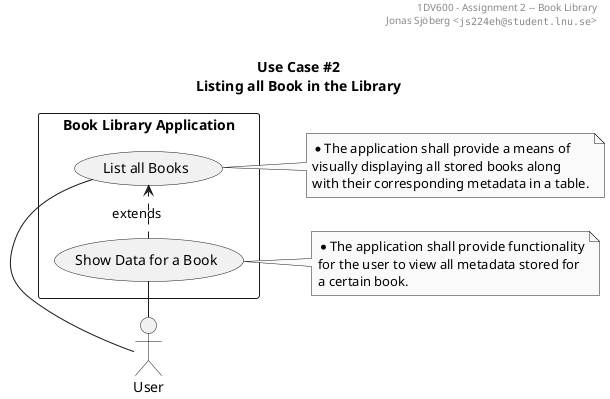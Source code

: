' ~~~~~~~~~~~~~~~~~~~~~~~~~~~~~~~~~~~~~~~~~~~~~~~~~
' 1DV600 -- Software Technology
' Assignment 2: Analysis, Design and Implementation
' ~~~~~~~~~~~~~~~~~~~~~~~~~~~~~~~~~~~~~~~~~~~~~~~~~
' Created by Jonas Sjöberg (js224eh) on 2017-02-18.
' Linnaeus University
' ""js224eh@student.lnu.se""
' ""http://www.jonasjberg.com""
' ""https://github.com/jonasjberg""

@startuml
' ______________________________________________________________________________
' ____ CONFIGURATION OPTIONS ___________________________________________________
' debug flag creates a 'svek.dot' and 'svek.svg' file in ~/
' !pragma svek_trace on

skinparam {
    monochrome true
    backgroundColor transparent
    classBackgroundColor transparent
    'style strictuml
}

' ______________________________________________________________________________
' ____ USECASE DIAGRAM _________________________________________________________

header
1DV600 - Assignment 2 -- Book Library
Jonas Sjöberg <""js224eh@student.lnu.se"">
end header

title \nUse Case #2\nListing all Book in the Library

:User: as User

rectangle "Book Library Application" {
    (List all Books)                as (ListBooks)
    (Show Data for a Book)          as (ShowBookData)

    left to right direction
    User - ShowBookData
    User - ListBooks


    (ShowBookData) .> (ListBooks) : extends
}

note right of ListBooks
* The application shall provide a means of
visually displaying all stored books along
with their corresponding metadata in a table.
end note

note right of ShowBookData
* The application shall provide functionality
for the user to view all metadata stored for
a certain book.
end note

@enduml